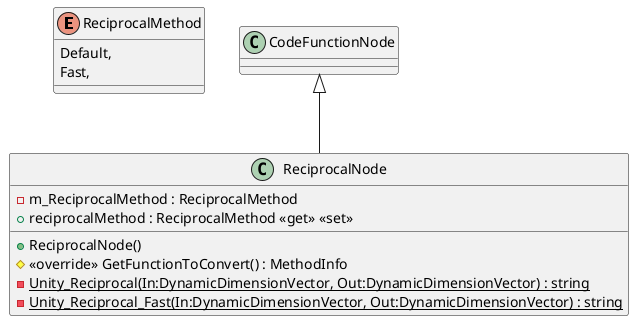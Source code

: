 @startuml
enum ReciprocalMethod {
    Default,
    Fast,
}
class ReciprocalNode {
    + ReciprocalNode()
    - m_ReciprocalMethod : ReciprocalMethod
    + reciprocalMethod : ReciprocalMethod <<get>> <<set>>
    # <<override>> GetFunctionToConvert() : MethodInfo
    {static} - Unity_Reciprocal(In:DynamicDimensionVector, Out:DynamicDimensionVector) : string
    {static} - Unity_Reciprocal_Fast(In:DynamicDimensionVector, Out:DynamicDimensionVector) : string
}
CodeFunctionNode <|-- ReciprocalNode
@enduml
